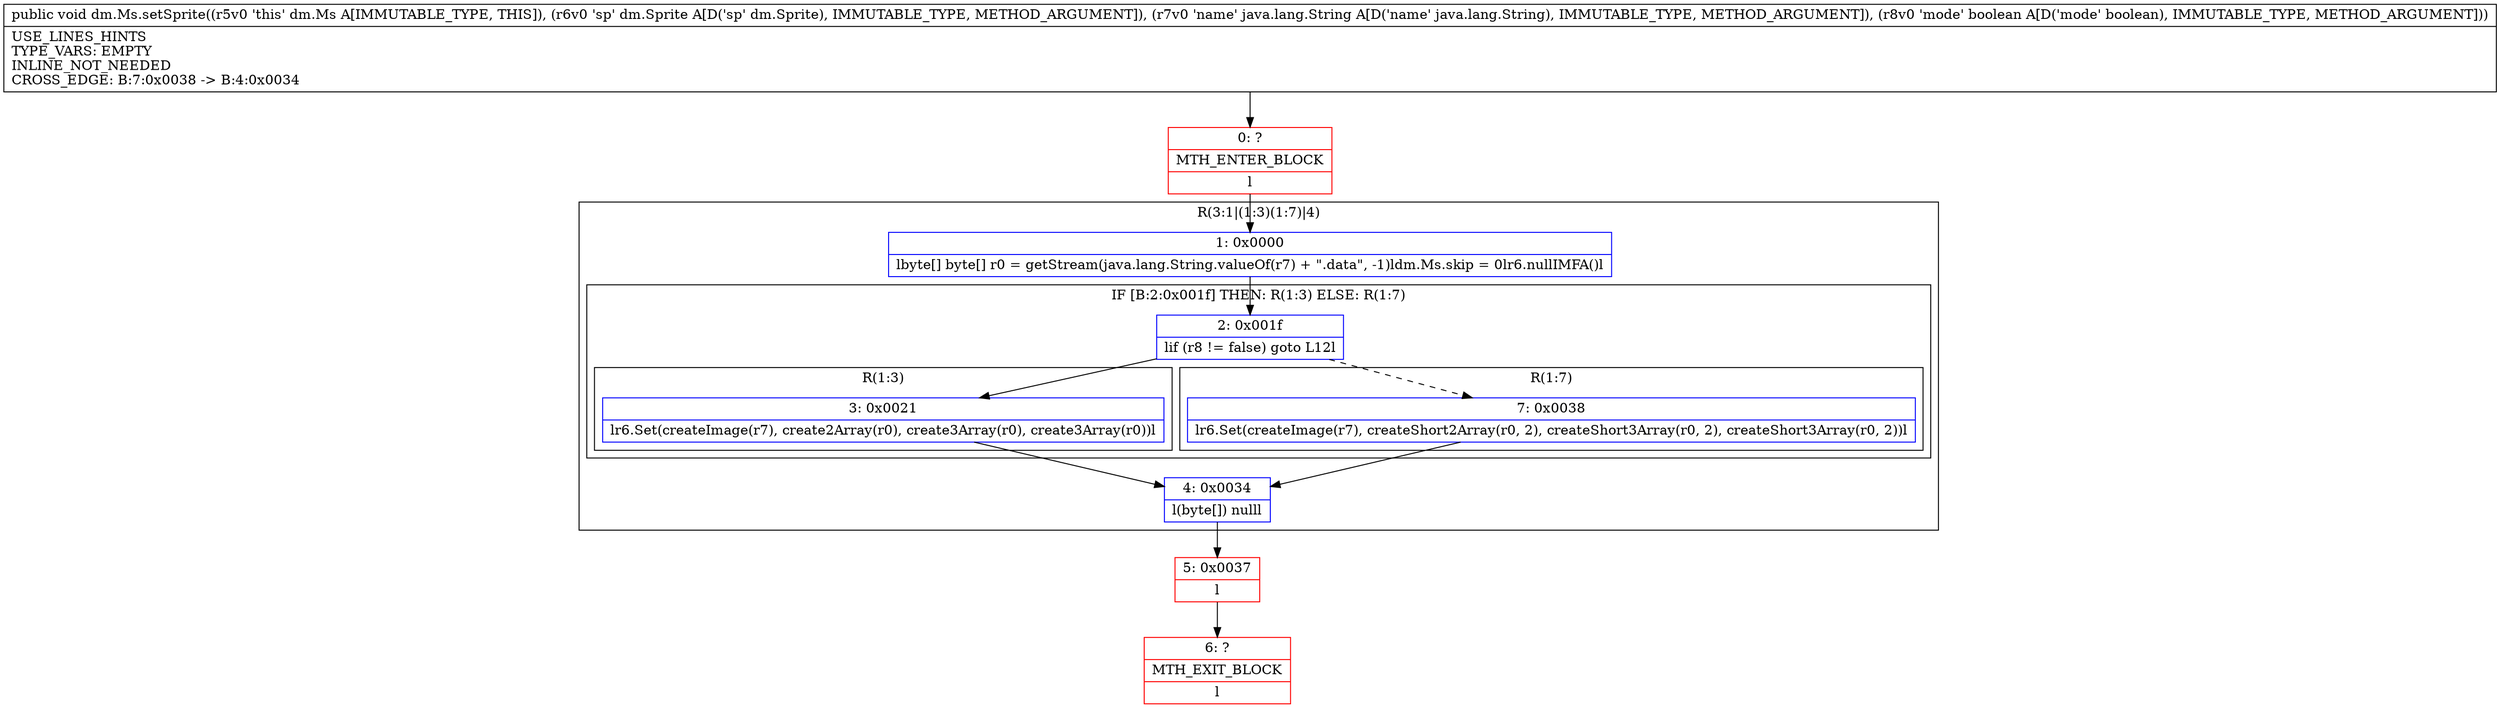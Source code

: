 digraph "CFG fordm.Ms.setSprite(Ldm\/Sprite;Ljava\/lang\/String;Z)V" {
subgraph cluster_Region_2132252477 {
label = "R(3:1|(1:3)(1:7)|4)";
node [shape=record,color=blue];
Node_1 [shape=record,label="{1\:\ 0x0000|lbyte[] byte[] r0 = getStream(java.lang.String.valueOf(r7) + \".data\", \-1)ldm.Ms.skip = 0lr6.nullIMFA()l}"];
subgraph cluster_IfRegion_1892282035 {
label = "IF [B:2:0x001f] THEN: R(1:3) ELSE: R(1:7)";
node [shape=record,color=blue];
Node_2 [shape=record,label="{2\:\ 0x001f|lif (r8 != false) goto L12l}"];
subgraph cluster_Region_1607869317 {
label = "R(1:3)";
node [shape=record,color=blue];
Node_3 [shape=record,label="{3\:\ 0x0021|lr6.Set(createImage(r7), create2Array(r0), create3Array(r0), create3Array(r0))l}"];
}
subgraph cluster_Region_1739457773 {
label = "R(1:7)";
node [shape=record,color=blue];
Node_7 [shape=record,label="{7\:\ 0x0038|lr6.Set(createImage(r7), createShort2Array(r0, 2), createShort3Array(r0, 2), createShort3Array(r0, 2))l}"];
}
}
Node_4 [shape=record,label="{4\:\ 0x0034|l(byte[]) nulll}"];
}
Node_0 [shape=record,color=red,label="{0\:\ ?|MTH_ENTER_BLOCK\l|l}"];
Node_5 [shape=record,color=red,label="{5\:\ 0x0037|l}"];
Node_6 [shape=record,color=red,label="{6\:\ ?|MTH_EXIT_BLOCK\l|l}"];
MethodNode[shape=record,label="{public void dm.Ms.setSprite((r5v0 'this' dm.Ms A[IMMUTABLE_TYPE, THIS]), (r6v0 'sp' dm.Sprite A[D('sp' dm.Sprite), IMMUTABLE_TYPE, METHOD_ARGUMENT]), (r7v0 'name' java.lang.String A[D('name' java.lang.String), IMMUTABLE_TYPE, METHOD_ARGUMENT]), (r8v0 'mode' boolean A[D('mode' boolean), IMMUTABLE_TYPE, METHOD_ARGUMENT]))  | USE_LINES_HINTS\lTYPE_VARS: EMPTY\lINLINE_NOT_NEEDED\lCROSS_EDGE: B:7:0x0038 \-\> B:4:0x0034\l}"];
MethodNode -> Node_0;
Node_1 -> Node_2;
Node_2 -> Node_3;
Node_2 -> Node_7[style=dashed];
Node_3 -> Node_4;
Node_7 -> Node_4;
Node_4 -> Node_5;
Node_0 -> Node_1;
Node_5 -> Node_6;
}

